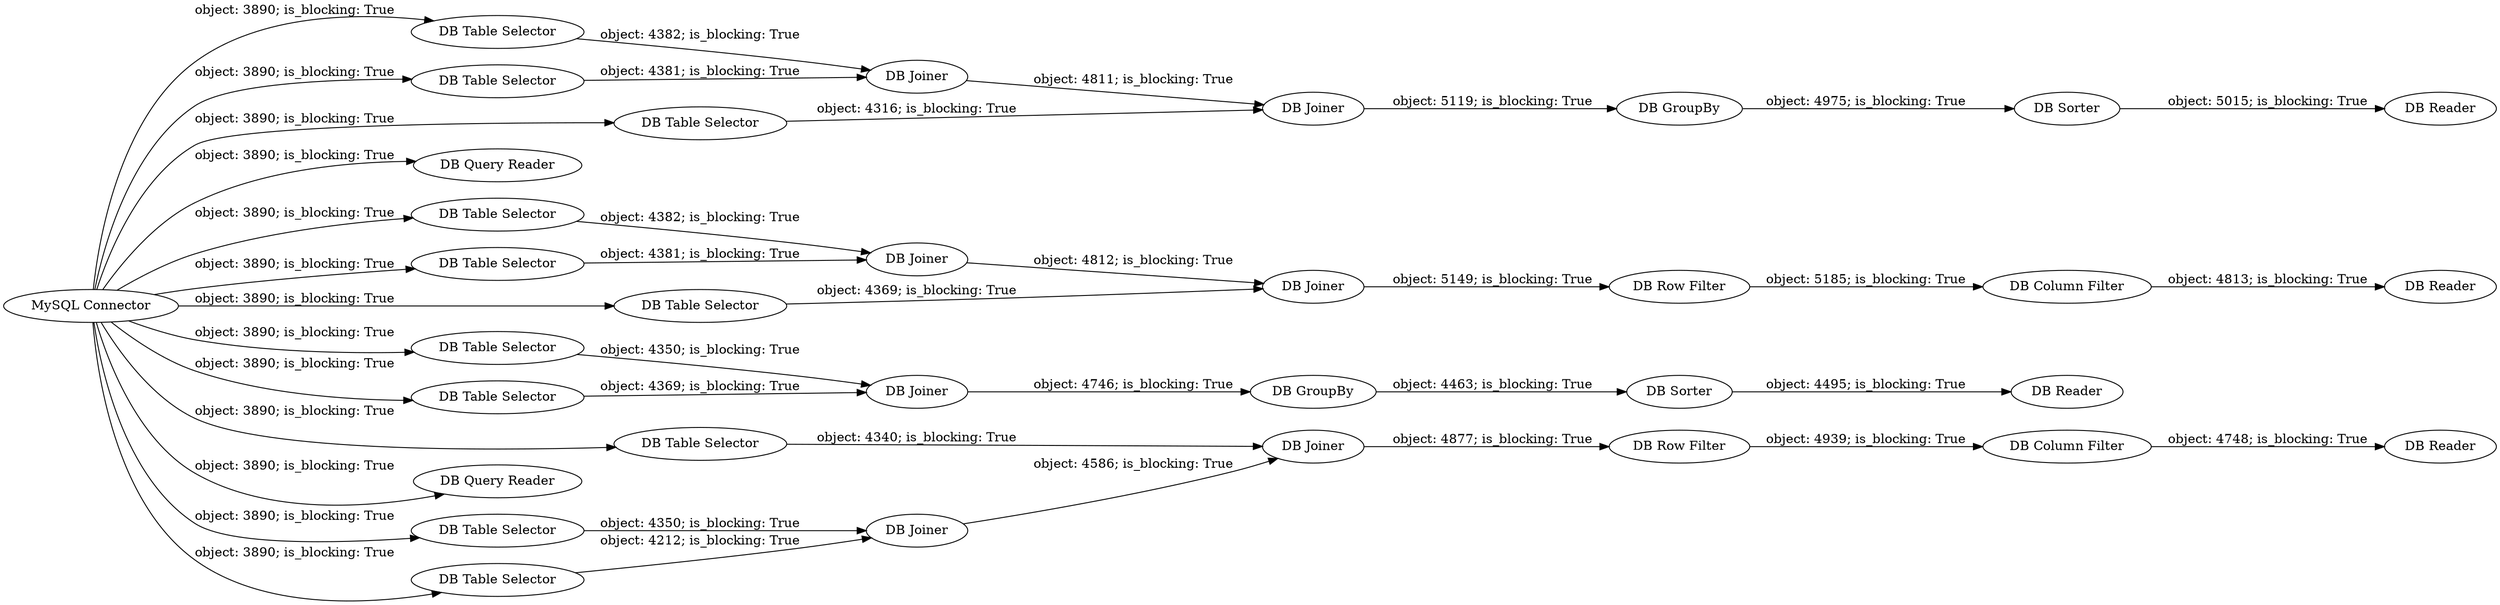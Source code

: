 digraph {
	"3628153819939610557_39" [label="DB Reader"]
	"3628153819939610557_1" [label="MySQL Connector"]
	"3628153819939610557_19" [label="DB Joiner"]
	"3628153819939610557_9" [label="DB Table Selector"]
	"3628153819939610557_28" [label="DB GroupBy"]
	"3628153819939610557_14" [label="DB Column Filter"]
	"3628153819939610557_17" [label="DB Joiner"]
	"3628153819939610557_27" [label="DB Sorter"]
	"3628153819939610557_26" [label="DB Sorter"]
	"3628153819939610557_30" [label="DB Table Selector"]
	"3628153819939610557_25" [label="DB GroupBy"]
	"3628153819939610557_15" [label="DB Column Filter"]
	"3628153819939610557_21" [label="DB Table Selector"]
	"3628153819939610557_7" [label="DB Query Reader"]
	"3628153819939610557_35" [label="DB Table Selector"]
	"3628153819939610557_10" [label="DB Table Selector"]
	"3628153819939610557_11" [label="DB Joiner"]
	"3628153819939610557_22" [label="DB Table Selector"]
	"3628153819939610557_23" [label="DB Table Selector"]
	"3628153819939610557_37" [label="DB Reader"]
	"3628153819939610557_32" [label="DB Table Selector"]
	"3628153819939610557_18" [label="DB Table Selector"]
	"3628153819939610557_38" [label="DB Reader"]
	"3628153819939610557_2" [label="DB Query Reader"]
	"3628153819939610557_31" [label="DB Joiner"]
	"3628153819939610557_16" [label="DB Table Selector"]
	"3628153819939610557_13" [label="DB Row Filter"]
	"3628153819939610557_8" [label="DB Table Selector"]
	"3628153819939610557_12" [label="DB Joiner"]
	"3628153819939610557_20" [label="DB Row Filter"]
	"3628153819939610557_36" [label="DB Reader"]
	"3628153819939610557_24" [label="DB Joiner"]
	"3628153819939610557_33" [label="DB Joiner"]
	"3628153819939610557_31" -> "3628153819939610557_33" [label="object: 4811; is_blocking: True"]
	"3628153819939610557_32" -> "3628153819939610557_31" [label="object: 4382; is_blocking: True"]
	"3628153819939610557_17" -> "3628153819939610557_19" [label="object: 4586; is_blocking: True"]
	"3628153819939610557_20" -> "3628153819939610557_15" [label="object: 4939; is_blocking: True"]
	"3628153819939610557_14" -> "3628153819939610557_39" [label="object: 4813; is_blocking: True"]
	"3628153819939610557_23" -> "3628153819939610557_24" [label="object: 4350; is_blocking: True"]
	"3628153819939610557_22" -> "3628153819939610557_24" [label="object: 4369; is_blocking: True"]
	"3628153819939610557_1" -> "3628153819939610557_21" [label="object: 3890; is_blocking: True"]
	"3628153819939610557_16" -> "3628153819939610557_17" [label="object: 4212; is_blocking: True"]
	"3628153819939610557_27" -> "3628153819939610557_37" [label="object: 5015; is_blocking: True"]
	"3628153819939610557_35" -> "3628153819939610557_33" [label="object: 4316; is_blocking: True"]
	"3628153819939610557_1" -> "3628153819939610557_30" [label="object: 3890; is_blocking: True"]
	"3628153819939610557_33" -> "3628153819939610557_28" [label="object: 5119; is_blocking: True"]
	"3628153819939610557_19" -> "3628153819939610557_20" [label="object: 4877; is_blocking: True"]
	"3628153819939610557_25" -> "3628153819939610557_26" [label="object: 4463; is_blocking: True"]
	"3628153819939610557_26" -> "3628153819939610557_36" [label="object: 4495; is_blocking: True"]
	"3628153819939610557_9" -> "3628153819939610557_11" [label="object: 4382; is_blocking: True"]
	"3628153819939610557_1" -> "3628153819939610557_16" [label="object: 3890; is_blocking: True"]
	"3628153819939610557_12" -> "3628153819939610557_13" [label="object: 5149; is_blocking: True"]
	"3628153819939610557_1" -> "3628153819939610557_32" [label="object: 3890; is_blocking: True"]
	"3628153819939610557_11" -> "3628153819939610557_12" [label="object: 4812; is_blocking: True"]
	"3628153819939610557_1" -> "3628153819939610557_35" [label="object: 3890; is_blocking: True"]
	"3628153819939610557_8" -> "3628153819939610557_11" [label="object: 4381; is_blocking: True"]
	"3628153819939610557_1" -> "3628153819939610557_23" [label="object: 3890; is_blocking: True"]
	"3628153819939610557_30" -> "3628153819939610557_31" [label="object: 4381; is_blocking: True"]
	"3628153819939610557_1" -> "3628153819939610557_10" [label="object: 3890; is_blocking: True"]
	"3628153819939610557_18" -> "3628153819939610557_19" [label="object: 4340; is_blocking: True"]
	"3628153819939610557_28" -> "3628153819939610557_27" [label="object: 4975; is_blocking: True"]
	"3628153819939610557_21" -> "3628153819939610557_17" [label="object: 4350; is_blocking: True"]
	"3628153819939610557_13" -> "3628153819939610557_14" [label="object: 5185; is_blocking: True"]
	"3628153819939610557_1" -> "3628153819939610557_9" [label="object: 3890; is_blocking: True"]
	"3628153819939610557_1" -> "3628153819939610557_2" [label="object: 3890; is_blocking: True"]
	"3628153819939610557_1" -> "3628153819939610557_18" [label="object: 3890; is_blocking: True"]
	"3628153819939610557_10" -> "3628153819939610557_12" [label="object: 4369; is_blocking: True"]
	"3628153819939610557_24" -> "3628153819939610557_25" [label="object: 4746; is_blocking: True"]
	"3628153819939610557_15" -> "3628153819939610557_38" [label="object: 4748; is_blocking: True"]
	"3628153819939610557_1" -> "3628153819939610557_8" [label="object: 3890; is_blocking: True"]
	"3628153819939610557_1" -> "3628153819939610557_22" [label="object: 3890; is_blocking: True"]
	"3628153819939610557_1" -> "3628153819939610557_7" [label="object: 3890; is_blocking: True"]
	rankdir=LR
}
